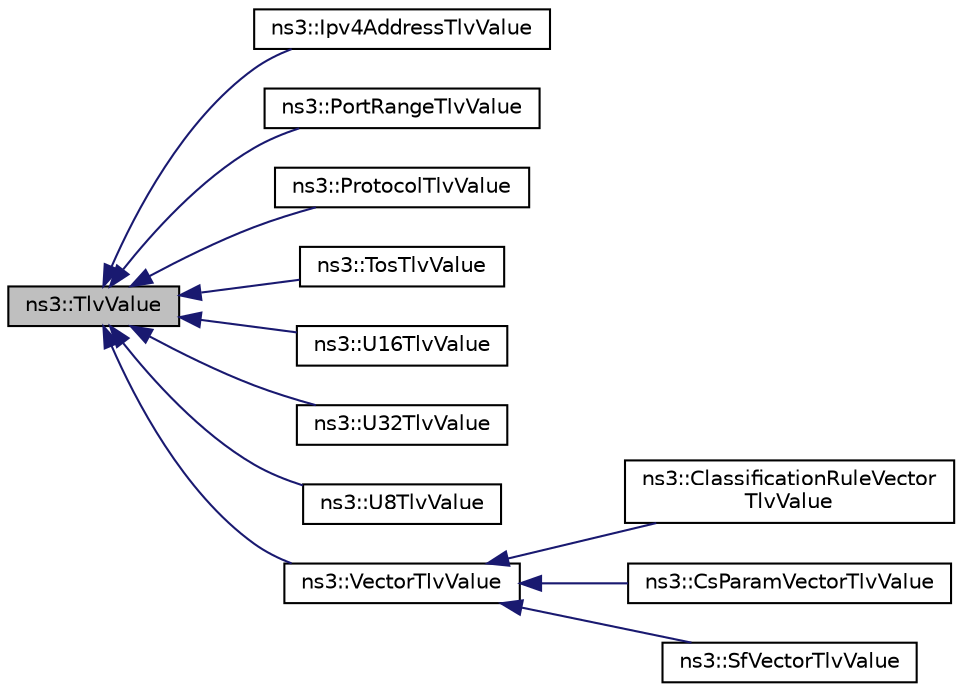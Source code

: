 digraph "ns3::TlvValue"
{
 // LATEX_PDF_SIZE
  edge [fontname="Helvetica",fontsize="10",labelfontname="Helvetica",labelfontsize="10"];
  node [fontname="Helvetica",fontsize="10",shape=record];
  rankdir="LR";
  Node1 [label="ns3::TlvValue",height=0.2,width=0.4,color="black", fillcolor="grey75", style="filled", fontcolor="black",tooltip="The value field of a tlv can take different values (uint8_t, uint16, vector, ...)."];
  Node1 -> Node2 [dir="back",color="midnightblue",fontsize="10",style="solid",fontname="Helvetica"];
  Node2 [label="ns3::Ipv4AddressTlvValue",height=0.2,width=0.4,color="black", fillcolor="white", style="filled",URL="$classns3_1_1_ipv4_address_tlv_value.html",tooltip="Ipv4AddressTlvValue class."];
  Node1 -> Node3 [dir="back",color="midnightblue",fontsize="10",style="solid",fontname="Helvetica"];
  Node3 [label="ns3::PortRangeTlvValue",height=0.2,width=0.4,color="black", fillcolor="white", style="filled",URL="$classns3_1_1_port_range_tlv_value.html",tooltip="PortRangeTlvValue class."];
  Node1 -> Node4 [dir="back",color="midnightblue",fontsize="10",style="solid",fontname="Helvetica"];
  Node4 [label="ns3::ProtocolTlvValue",height=0.2,width=0.4,color="black", fillcolor="white", style="filled",URL="$classns3_1_1_protocol_tlv_value.html",tooltip="ProtocolTlvValue class."];
  Node1 -> Node5 [dir="back",color="midnightblue",fontsize="10",style="solid",fontname="Helvetica"];
  Node5 [label="ns3::TosTlvValue",height=0.2,width=0.4,color="black", fillcolor="white", style="filled",URL="$classns3_1_1_tos_tlv_value.html",tooltip="TosTlvValue class."];
  Node1 -> Node6 [dir="back",color="midnightblue",fontsize="10",style="solid",fontname="Helvetica"];
  Node6 [label="ns3::U16TlvValue",height=0.2,width=0.4,color="black", fillcolor="white", style="filled",URL="$classns3_1_1_u16_tlv_value.html",tooltip="U16TlvValue class."];
  Node1 -> Node7 [dir="back",color="midnightblue",fontsize="10",style="solid",fontname="Helvetica"];
  Node7 [label="ns3::U32TlvValue",height=0.2,width=0.4,color="black", fillcolor="white", style="filled",URL="$classns3_1_1_u32_tlv_value.html",tooltip="U32TlvValue class."];
  Node1 -> Node8 [dir="back",color="midnightblue",fontsize="10",style="solid",fontname="Helvetica"];
  Node8 [label="ns3::U8TlvValue",height=0.2,width=0.4,color="black", fillcolor="white", style="filled",URL="$classns3_1_1_u8_tlv_value.html",tooltip="U8TlvValue class."];
  Node1 -> Node9 [dir="back",color="midnightblue",fontsize="10",style="solid",fontname="Helvetica"];
  Node9 [label="ns3::VectorTlvValue",height=0.2,width=0.4,color="black", fillcolor="white", style="filled",URL="$classns3_1_1_vector_tlv_value.html",tooltip="this class is used to implement a vector of values in one tlv value field"];
  Node9 -> Node10 [dir="back",color="midnightblue",fontsize="10",style="solid",fontname="Helvetica"];
  Node10 [label="ns3::ClassificationRuleVector\lTlvValue",height=0.2,width=0.4,color="black", fillcolor="white", style="filled",URL="$classns3_1_1_classification_rule_vector_tlv_value.html",tooltip="this class implements the classifier descriptor as a tlv vector"];
  Node9 -> Node11 [dir="back",color="midnightblue",fontsize="10",style="solid",fontname="Helvetica"];
  Node11 [label="ns3::CsParamVectorTlvValue",height=0.2,width=0.4,color="black", fillcolor="white", style="filled",URL="$classns3_1_1_cs_param_vector_tlv_value.html",tooltip="this class implements the convergence sub-layer descriptor as a tlv vector"];
  Node9 -> Node12 [dir="back",color="midnightblue",fontsize="10",style="solid",fontname="Helvetica"];
  Node12 [label="ns3::SfVectorTlvValue",height=0.2,width=0.4,color="black", fillcolor="white", style="filled",URL="$classns3_1_1_sf_vector_tlv_value.html",tooltip="SfVectorTlvValue class."];
}
